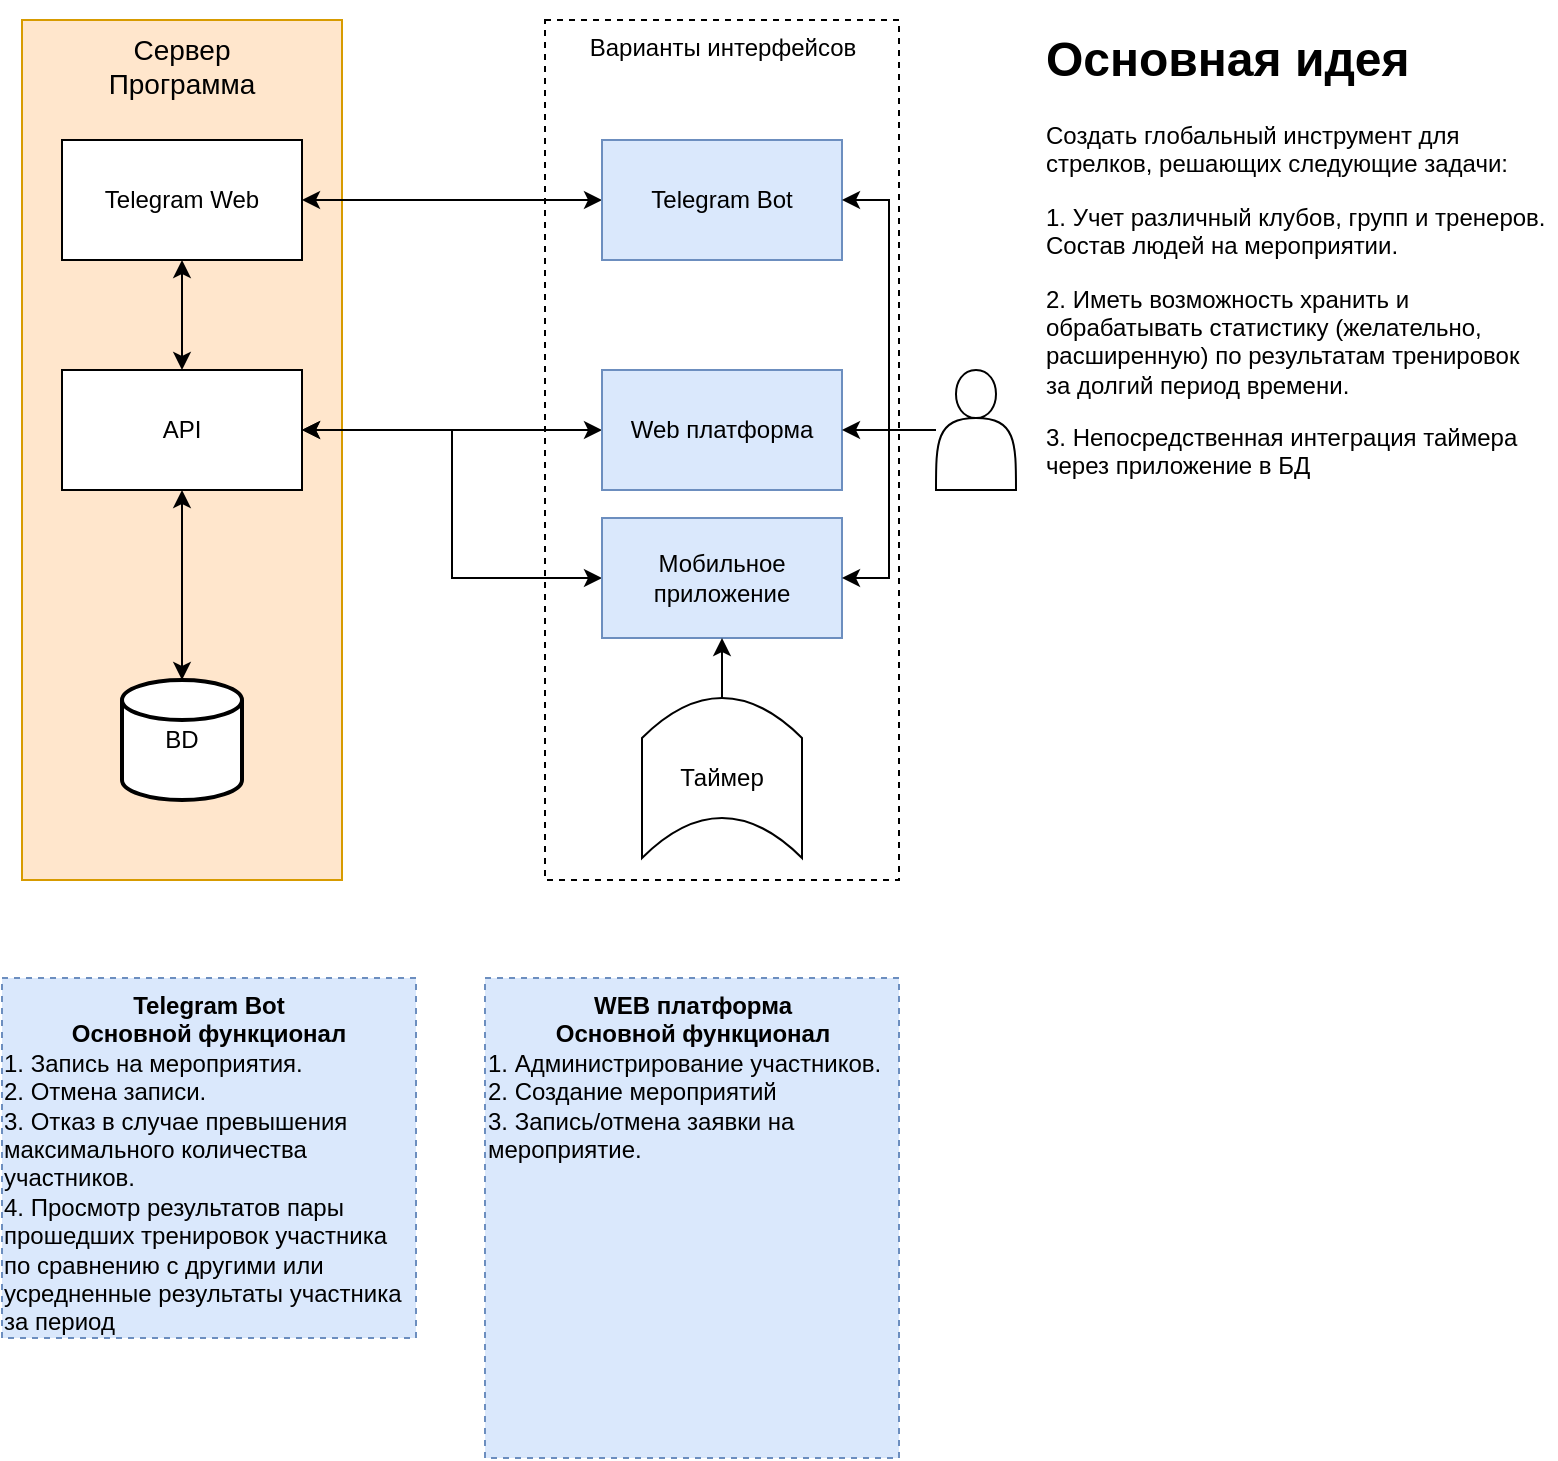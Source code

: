 <mxfile version="17.4.6" type="github">
  <diagram id="_q33SbV-KLLzqtAGZ__H" name="Page-1">
    <mxGraphModel dx="1422" dy="762" grid="1" gridSize="10" guides="1" tooltips="1" connect="1" arrows="1" fold="1" page="1" pageScale="1" pageWidth="827" pageHeight="1169" math="0" shadow="0">
      <root>
        <mxCell id="0" />
        <mxCell id="1" parent="0" />
        <mxCell id="HqeZ5SK1sk_XmQb17yH1-7" value="Варианты интерфейсов" style="rounded=0;whiteSpace=wrap;html=1;fillColor=none;dashed=1;verticalAlign=top;" vertex="1" parent="1">
          <mxGeometry x="294.5" y="21" width="177" height="430" as="geometry" />
        </mxCell>
        <mxCell id="RniRuEI-LTQgacXBKd7i-3" value="&lt;font style=&quot;font-size: 14px&quot;&gt;Сервер&lt;br&gt;Программа&lt;br&gt;&lt;/font&gt;" style="rounded=0;whiteSpace=wrap;html=1;fillColor=#ffe6cc;strokeColor=#d79b00;align=center;labelPosition=center;verticalLabelPosition=middle;verticalAlign=top;" parent="1" vertex="1">
          <mxGeometry x="33" y="21" width="160" height="430" as="geometry" />
        </mxCell>
        <mxCell id="RniRuEI-LTQgacXBKd7i-1" value="BD" style="strokeWidth=2;html=1;shape=mxgraph.flowchart.database;whiteSpace=wrap;" parent="1" vertex="1">
          <mxGeometry x="83" y="351" width="60" height="60" as="geometry" />
        </mxCell>
        <mxCell id="nMpIwDlWurfUDYqlEkx1-2" style="edgeStyle=orthogonalEdgeStyle;rounded=0;orthogonalLoop=1;jettySize=auto;html=1;entryX=1;entryY=0.5;entryDx=0;entryDy=0;startArrow=classic;startFill=1;" parent="1" source="nMpIwDlWurfUDYqlEkx1-1" target="nMpIwDlWurfUDYqlEkx1-3" edge="1">
          <mxGeometry relative="1" as="geometry" />
        </mxCell>
        <mxCell id="nMpIwDlWurfUDYqlEkx1-1" value="Telegram Bot" style="rounded=0;whiteSpace=wrap;html=1;fillColor=#dae8fc;strokeColor=#6c8ebf;" parent="1" vertex="1">
          <mxGeometry x="323" y="81" width="120" height="60" as="geometry" />
        </mxCell>
        <mxCell id="nMpIwDlWurfUDYqlEkx1-5" style="edgeStyle=orthogonalEdgeStyle;rounded=0;orthogonalLoop=1;jettySize=auto;html=1;entryX=0.5;entryY=0;entryDx=0;entryDy=0;startArrow=classic;startFill=1;" parent="1" source="nMpIwDlWurfUDYqlEkx1-3" target="nMpIwDlWurfUDYqlEkx1-4" edge="1">
          <mxGeometry relative="1" as="geometry" />
        </mxCell>
        <mxCell id="nMpIwDlWurfUDYqlEkx1-3" value="Telegram Web" style="rounded=0;whiteSpace=wrap;html=1;" parent="1" vertex="1">
          <mxGeometry x="53" y="81" width="120" height="60" as="geometry" />
        </mxCell>
        <mxCell id="nMpIwDlWurfUDYqlEkx1-6" style="edgeStyle=orthogonalEdgeStyle;rounded=0;orthogonalLoop=1;jettySize=auto;html=1;entryX=0.5;entryY=0;entryDx=0;entryDy=0;entryPerimeter=0;startArrow=classic;startFill=1;" parent="1" source="nMpIwDlWurfUDYqlEkx1-4" target="RniRuEI-LTQgacXBKd7i-1" edge="1">
          <mxGeometry relative="1" as="geometry" />
        </mxCell>
        <mxCell id="nMpIwDlWurfUDYqlEkx1-4" value="API" style="rounded=0;whiteSpace=wrap;html=1;" parent="1" vertex="1">
          <mxGeometry x="53" y="196" width="120" height="60" as="geometry" />
        </mxCell>
        <mxCell id="nMpIwDlWurfUDYqlEkx1-8" style="edgeStyle=orthogonalEdgeStyle;rounded=0;orthogonalLoop=1;jettySize=auto;html=1;endArrow=classic;endFill=1;startArrow=classic;startFill=1;" parent="1" source="nMpIwDlWurfUDYqlEkx1-7" target="nMpIwDlWurfUDYqlEkx1-4" edge="1">
          <mxGeometry relative="1" as="geometry" />
        </mxCell>
        <mxCell id="nMpIwDlWurfUDYqlEkx1-7" value="Web платформа" style="rounded=0;whiteSpace=wrap;html=1;fillColor=#dae8fc;strokeColor=#6c8ebf;" parent="1" vertex="1">
          <mxGeometry x="323" y="196" width="120" height="60" as="geometry" />
        </mxCell>
        <mxCell id="nMpIwDlWurfUDYqlEkx1-10" style="edgeStyle=orthogonalEdgeStyle;rounded=0;orthogonalLoop=1;jettySize=auto;html=1;entryX=1;entryY=0.5;entryDx=0;entryDy=0;startArrow=classic;startFill=1;" parent="1" source="nMpIwDlWurfUDYqlEkx1-9" target="nMpIwDlWurfUDYqlEkx1-4" edge="1">
          <mxGeometry relative="1" as="geometry" />
        </mxCell>
        <mxCell id="nMpIwDlWurfUDYqlEkx1-9" value="Мобильное приложение" style="rounded=0;whiteSpace=wrap;html=1;fillColor=#dae8fc;strokeColor=#6c8ebf;" parent="1" vertex="1">
          <mxGeometry x="323" y="270" width="120" height="60" as="geometry" />
        </mxCell>
        <mxCell id="nMpIwDlWurfUDYqlEkx1-11" style="edgeStyle=orthogonalEdgeStyle;rounded=0;orthogonalLoop=1;jettySize=auto;html=1;exitX=0.5;exitY=1;exitDx=0;exitDy=0;" parent="1" source="nMpIwDlWurfUDYqlEkx1-1" target="nMpIwDlWurfUDYqlEkx1-1" edge="1">
          <mxGeometry relative="1" as="geometry" />
        </mxCell>
        <mxCell id="nMpIwDlWurfUDYqlEkx1-15" style="edgeStyle=orthogonalEdgeStyle;rounded=0;orthogonalLoop=1;jettySize=auto;html=1;entryX=0.5;entryY=1;entryDx=0;entryDy=0;" parent="1" source="nMpIwDlWurfUDYqlEkx1-14" target="nMpIwDlWurfUDYqlEkx1-9" edge="1">
          <mxGeometry relative="1" as="geometry" />
        </mxCell>
        <mxCell id="nMpIwDlWurfUDYqlEkx1-14" value="Таймер" style="shape=dataStorage;whiteSpace=wrap;html=1;fixedSize=1;direction=south;" parent="1" vertex="1">
          <mxGeometry x="343" y="360" width="80" height="80" as="geometry" />
        </mxCell>
        <mxCell id="HqeZ5SK1sk_XmQb17yH1-2" style="edgeStyle=orthogonalEdgeStyle;rounded=0;orthogonalLoop=1;jettySize=auto;html=1;entryX=1;entryY=0.5;entryDx=0;entryDy=0;startArrow=none;startFill=0;endArrow=classic;endFill=1;" edge="1" parent="1" source="HqeZ5SK1sk_XmQb17yH1-1" target="nMpIwDlWurfUDYqlEkx1-1">
          <mxGeometry relative="1" as="geometry" />
        </mxCell>
        <mxCell id="HqeZ5SK1sk_XmQb17yH1-4" style="edgeStyle=orthogonalEdgeStyle;rounded=0;orthogonalLoop=1;jettySize=auto;html=1;entryX=1;entryY=0.5;entryDx=0;entryDy=0;startArrow=none;startFill=0;endArrow=classic;endFill=1;" edge="1" parent="1" source="HqeZ5SK1sk_XmQb17yH1-1" target="nMpIwDlWurfUDYqlEkx1-7">
          <mxGeometry relative="1" as="geometry" />
        </mxCell>
        <mxCell id="HqeZ5SK1sk_XmQb17yH1-5" style="edgeStyle=orthogonalEdgeStyle;rounded=0;orthogonalLoop=1;jettySize=auto;html=1;entryX=1;entryY=0.5;entryDx=0;entryDy=0;startArrow=none;startFill=0;endArrow=classic;endFill=1;" edge="1" parent="1" source="HqeZ5SK1sk_XmQb17yH1-1" target="nMpIwDlWurfUDYqlEkx1-9">
          <mxGeometry relative="1" as="geometry" />
        </mxCell>
        <mxCell id="HqeZ5SK1sk_XmQb17yH1-1" value="" style="shape=actor;whiteSpace=wrap;html=1;" vertex="1" parent="1">
          <mxGeometry x="490" y="196" width="40" height="60" as="geometry" />
        </mxCell>
        <mxCell id="HqeZ5SK1sk_XmQb17yH1-9" value="&lt;h1&gt;Основная идея&lt;/h1&gt;&lt;p&gt;Создать глобальный инструмент для стрелков, решающих следующие задачи:&lt;/p&gt;&lt;p&gt;1. Учет различный клубов, групп и тренеров. Состав людей на мероприятии.&lt;/p&gt;&lt;p&gt;2. Иметь возможность хранить и обрабатывать статистику (желательно, расширенную) по результатам тренировок за долгий период времени.&lt;/p&gt;&lt;p&gt;3. Непосредственная интеграция таймера через приложение в БД&amp;nbsp;&lt;/p&gt;" style="text;html=1;strokeColor=none;fillColor=none;spacing=5;spacingTop=-20;whiteSpace=wrap;overflow=hidden;rounded=0;dashed=1;" vertex="1" parent="1">
          <mxGeometry x="540" y="21" width="260" height="269" as="geometry" />
        </mxCell>
        <mxCell id="HqeZ5SK1sk_XmQb17yH1-13" value="&lt;b&gt;Telegram Bot&lt;br&gt;Основной функционал&lt;/b&gt;&lt;br&gt;&lt;div style=&quot;text-align: left&quot;&gt;&lt;span&gt;1. Запись на мероприятия.&lt;/span&gt;&lt;/div&gt;&lt;div style=&quot;text-align: left&quot;&gt;&lt;span&gt;2. Отмена записи.&lt;/span&gt;&lt;/div&gt;&lt;div style=&quot;text-align: left&quot;&gt;&lt;span&gt;3. Отказ в случае превышения максимального количества участников.&lt;/span&gt;&lt;/div&gt;&lt;div style=&quot;text-align: left&quot;&gt;&lt;span&gt;4. Просмотр результатов пары прошедших тренировок участника по сравнению с другими или усредненные результаты участника за период&lt;/span&gt;&lt;/div&gt;" style="rounded=0;whiteSpace=wrap;html=1;dashed=1;fillColor=#dae8fc;strokeColor=#6c8ebf;verticalAlign=top;" vertex="1" parent="1">
          <mxGeometry x="23" y="500" width="207" height="180" as="geometry" />
        </mxCell>
        <mxCell id="HqeZ5SK1sk_XmQb17yH1-15" value="&lt;b&gt;WEB платформа&lt;br&gt;Основной функционал&lt;/b&gt;&lt;br&gt;&lt;div style=&quot;text-align: left&quot;&gt;&lt;span&gt;1. Администрирование участников.&lt;/span&gt;&lt;/div&gt;&lt;div style=&quot;text-align: left&quot;&gt;&lt;span&gt;2. Создание мероприятий&lt;/span&gt;&lt;/div&gt;&lt;div style=&quot;text-align: left&quot;&gt;&lt;span&gt;3. Запись/отмена заявки на мероприятие.&lt;/span&gt;&lt;/div&gt;" style="rounded=0;whiteSpace=wrap;html=1;dashed=1;fillColor=#dae8fc;strokeColor=#6c8ebf;verticalAlign=top;" vertex="1" parent="1">
          <mxGeometry x="264.5" y="500" width="207" height="240" as="geometry" />
        </mxCell>
      </root>
    </mxGraphModel>
  </diagram>
</mxfile>
